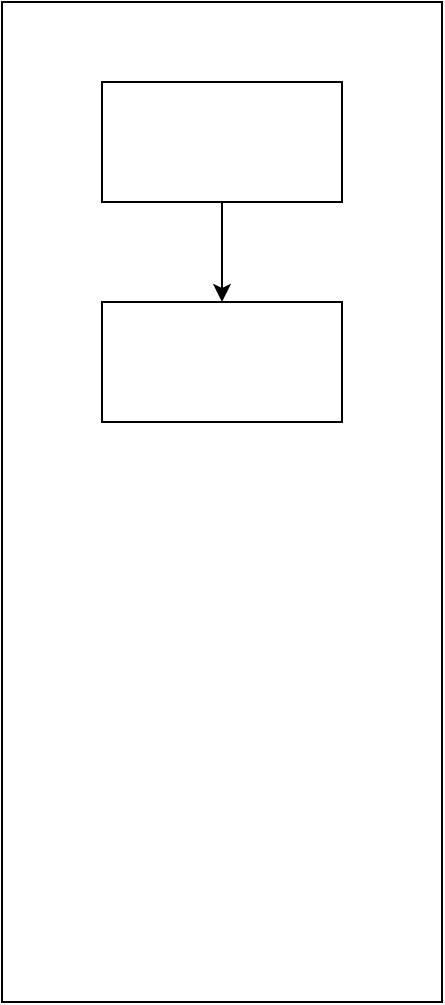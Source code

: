 <mxfile version="12.2.6" type="github" pages="1">
  <diagram name="Page-1" id="74e2e168-ea6b-b213-b513-2b3c1d86103e">
    <mxGraphModel dx="1422" dy="1563" grid="1" gridSize="10" guides="1" tooltips="1" connect="1" arrows="1" fold="1" page="1" pageScale="1" pageWidth="1100" pageHeight="850" background="#ffffff" math="0" shadow="0">
      <root>
        <mxCell id="0"/>
        <mxCell id="1" parent="0"/>
        <mxCell id="oRWcCrFZAKXOB-EkzIuv-2" value="" style="rounded=0;whiteSpace=wrap;html=1;" vertex="1" parent="1">
          <mxGeometry x="160" y="-800" width="220" height="500" as="geometry"/>
        </mxCell>
        <mxCell id="oRWcCrFZAKXOB-EkzIuv-6" style="edgeStyle=orthogonalEdgeStyle;rounded=0;orthogonalLoop=1;jettySize=auto;html=1;" edge="1" parent="1" source="oRWcCrFZAKXOB-EkzIuv-3" target="oRWcCrFZAKXOB-EkzIuv-4">
          <mxGeometry relative="1" as="geometry"/>
        </mxCell>
        <mxCell id="oRWcCrFZAKXOB-EkzIuv-3" value="" style="rounded=0;whiteSpace=wrap;html=1;" vertex="1" parent="1">
          <mxGeometry x="210" y="-760" width="120" height="60" as="geometry"/>
        </mxCell>
        <mxCell id="oRWcCrFZAKXOB-EkzIuv-4" value="" style="rounded=0;whiteSpace=wrap;html=1;" vertex="1" parent="1">
          <mxGeometry x="210" y="-650" width="120" height="60" as="geometry"/>
        </mxCell>
      </root>
    </mxGraphModel>
  </diagram>
</mxfile>
